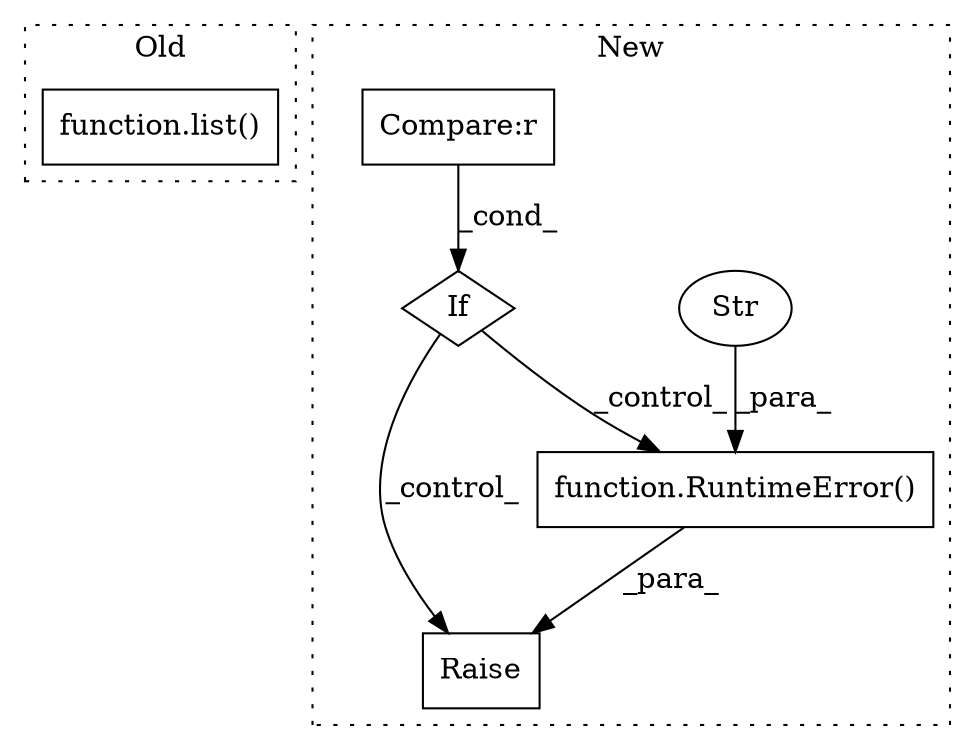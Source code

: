 digraph G {
subgraph cluster0 {
1 [label="function.list()" a="75" s="758,775" l="5,1" shape="box"];
label = "Old";
style="dotted";
}
subgraph cluster1 {
2 [label="function.RuntimeError()" a="75" s="642,704" l="13,1" shape="box"];
3 [label="Raise" a="91" s="636" l="6" shape="box"];
4 [label="Str" a="66" s="655" l="49" shape="ellipse"];
5 [label="If" a="96" s="586" l="3" shape="diamond"];
6 [label="Compare:r" a="40" s="593" l="33" shape="box"];
label = "New";
style="dotted";
}
2 -> 3 [label="_para_"];
4 -> 2 [label="_para_"];
5 -> 3 [label="_control_"];
5 -> 2 [label="_control_"];
6 -> 5 [label="_cond_"];
}
